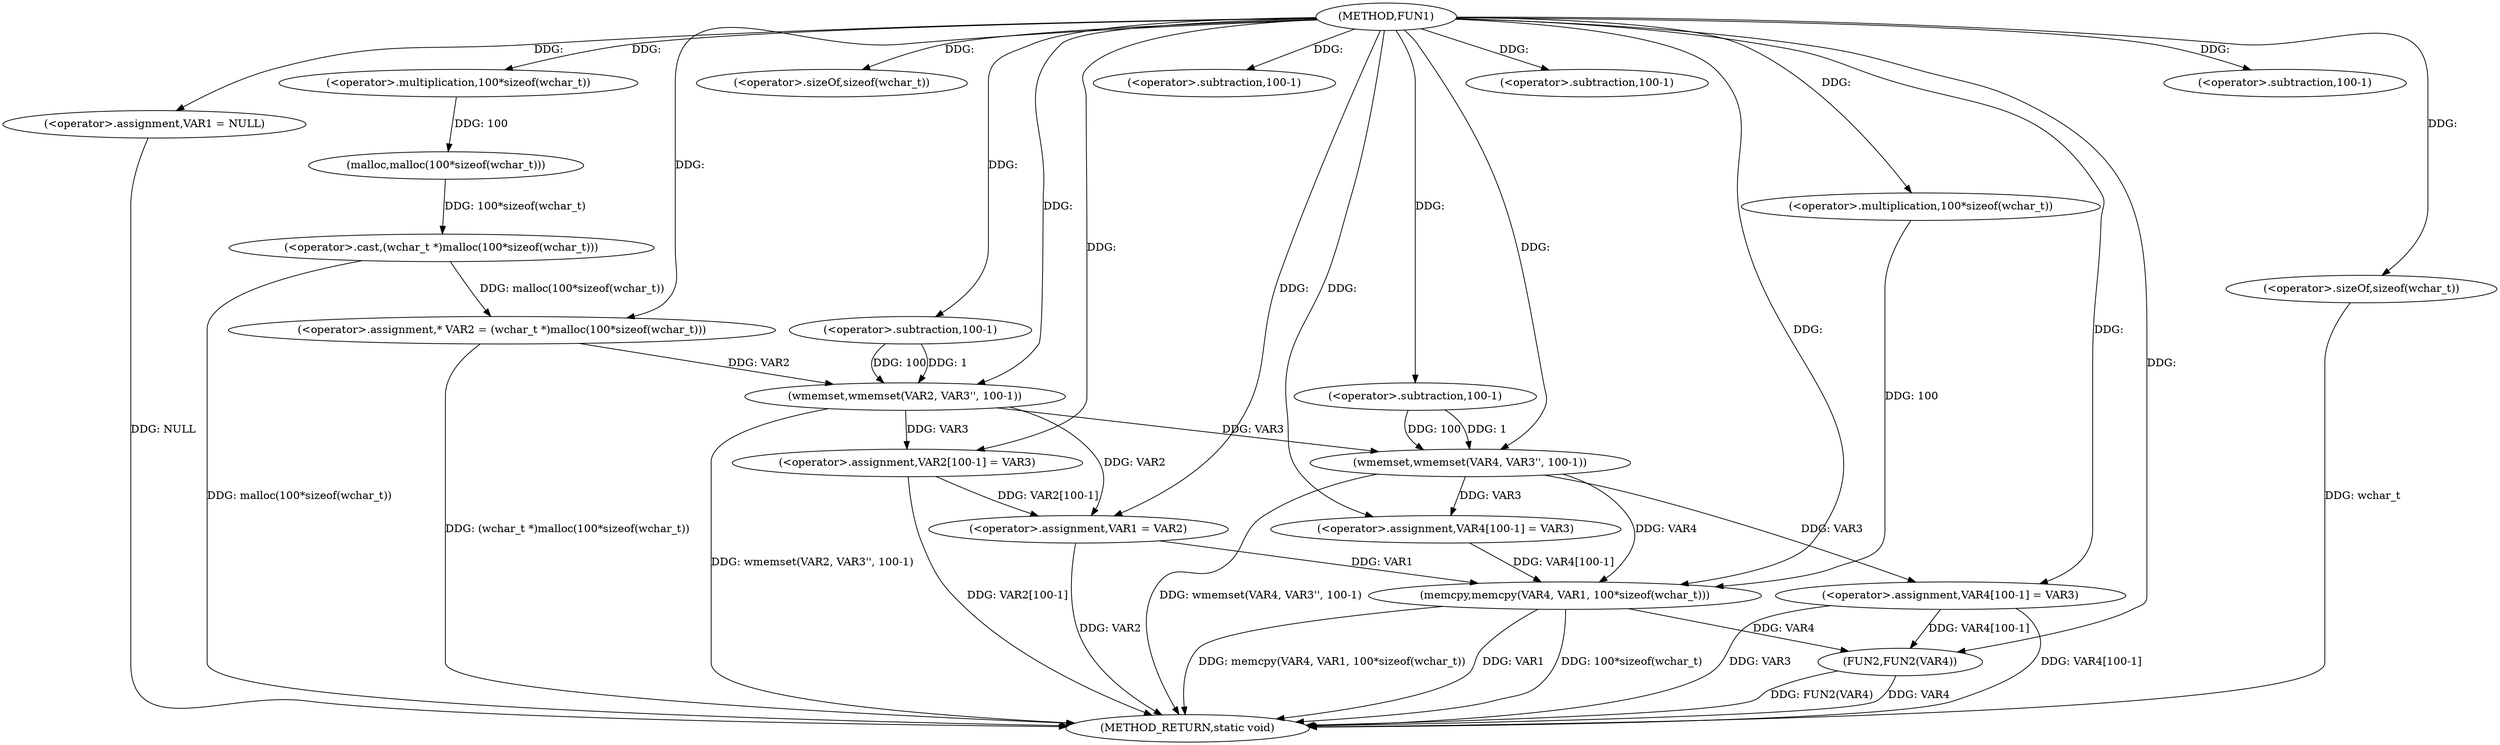 digraph FUN1 {  
"1000100" [label = "(METHOD,FUN1)" ]
"1000164" [label = "(METHOD_RETURN,static void)" ]
"1000103" [label = "(<operator>.assignment,VAR1 = NULL)" ]
"1000108" [label = "(<operator>.assignment,* VAR2 = (wchar_t *)malloc(100*sizeof(wchar_t)))" ]
"1000110" [label = "(<operator>.cast,(wchar_t *)malloc(100*sizeof(wchar_t)))" ]
"1000112" [label = "(malloc,malloc(100*sizeof(wchar_t)))" ]
"1000113" [label = "(<operator>.multiplication,100*sizeof(wchar_t))" ]
"1000115" [label = "(<operator>.sizeOf,sizeof(wchar_t))" ]
"1000117" [label = "(wmemset,wmemset(VAR2, VAR3'', 100-1))" ]
"1000120" [label = "(<operator>.subtraction,100-1)" ]
"1000123" [label = "(<operator>.assignment,VAR2[100-1] = VAR3)" ]
"1000126" [label = "(<operator>.subtraction,100-1)" ]
"1000130" [label = "(<operator>.assignment,VAR1 = VAR2)" ]
"1000135" [label = "(wmemset,wmemset(VAR4, VAR3'', 100-1))" ]
"1000138" [label = "(<operator>.subtraction,100-1)" ]
"1000141" [label = "(<operator>.assignment,VAR4[100-1] = VAR3)" ]
"1000144" [label = "(<operator>.subtraction,100-1)" ]
"1000148" [label = "(memcpy,memcpy(VAR4, VAR1, 100*sizeof(wchar_t)))" ]
"1000151" [label = "(<operator>.multiplication,100*sizeof(wchar_t))" ]
"1000153" [label = "(<operator>.sizeOf,sizeof(wchar_t))" ]
"1000155" [label = "(<operator>.assignment,VAR4[100-1] = VAR3)" ]
"1000158" [label = "(<operator>.subtraction,100-1)" ]
"1000162" [label = "(FUN2,FUN2(VAR4))" ]
  "1000117" -> "1000164"  [ label = "DDG: wmemset(VAR2, VAR3'', 100-1)"] 
  "1000148" -> "1000164"  [ label = "DDG: 100*sizeof(wchar_t)"] 
  "1000103" -> "1000164"  [ label = "DDG: NULL"] 
  "1000148" -> "1000164"  [ label = "DDG: memcpy(VAR4, VAR1, 100*sizeof(wchar_t))"] 
  "1000110" -> "1000164"  [ label = "DDG: malloc(100*sizeof(wchar_t))"] 
  "1000153" -> "1000164"  [ label = "DDG: wchar_t"] 
  "1000148" -> "1000164"  [ label = "DDG: VAR1"] 
  "1000155" -> "1000164"  [ label = "DDG: VAR4[100-1]"] 
  "1000155" -> "1000164"  [ label = "DDG: VAR3"] 
  "1000123" -> "1000164"  [ label = "DDG: VAR2[100-1]"] 
  "1000130" -> "1000164"  [ label = "DDG: VAR2"] 
  "1000135" -> "1000164"  [ label = "DDG: wmemset(VAR4, VAR3'', 100-1)"] 
  "1000108" -> "1000164"  [ label = "DDG: (wchar_t *)malloc(100*sizeof(wchar_t))"] 
  "1000162" -> "1000164"  [ label = "DDG: VAR4"] 
  "1000162" -> "1000164"  [ label = "DDG: FUN2(VAR4)"] 
  "1000100" -> "1000103"  [ label = "DDG: "] 
  "1000110" -> "1000108"  [ label = "DDG: malloc(100*sizeof(wchar_t))"] 
  "1000100" -> "1000108"  [ label = "DDG: "] 
  "1000112" -> "1000110"  [ label = "DDG: 100*sizeof(wchar_t)"] 
  "1000113" -> "1000112"  [ label = "DDG: 100"] 
  "1000100" -> "1000113"  [ label = "DDG: "] 
  "1000100" -> "1000115"  [ label = "DDG: "] 
  "1000108" -> "1000117"  [ label = "DDG: VAR2"] 
  "1000100" -> "1000117"  [ label = "DDG: "] 
  "1000120" -> "1000117"  [ label = "DDG: 100"] 
  "1000120" -> "1000117"  [ label = "DDG: 1"] 
  "1000100" -> "1000120"  [ label = "DDG: "] 
  "1000117" -> "1000123"  [ label = "DDG: VAR3"] 
  "1000100" -> "1000123"  [ label = "DDG: "] 
  "1000100" -> "1000126"  [ label = "DDG: "] 
  "1000117" -> "1000130"  [ label = "DDG: VAR2"] 
  "1000123" -> "1000130"  [ label = "DDG: VAR2[100-1]"] 
  "1000100" -> "1000130"  [ label = "DDG: "] 
  "1000100" -> "1000135"  [ label = "DDG: "] 
  "1000117" -> "1000135"  [ label = "DDG: VAR3"] 
  "1000138" -> "1000135"  [ label = "DDG: 100"] 
  "1000138" -> "1000135"  [ label = "DDG: 1"] 
  "1000100" -> "1000138"  [ label = "DDG: "] 
  "1000135" -> "1000141"  [ label = "DDG: VAR3"] 
  "1000100" -> "1000141"  [ label = "DDG: "] 
  "1000100" -> "1000144"  [ label = "DDG: "] 
  "1000141" -> "1000148"  [ label = "DDG: VAR4[100-1]"] 
  "1000135" -> "1000148"  [ label = "DDG: VAR4"] 
  "1000100" -> "1000148"  [ label = "DDG: "] 
  "1000130" -> "1000148"  [ label = "DDG: VAR1"] 
  "1000151" -> "1000148"  [ label = "DDG: 100"] 
  "1000100" -> "1000151"  [ label = "DDG: "] 
  "1000100" -> "1000153"  [ label = "DDG: "] 
  "1000100" -> "1000155"  [ label = "DDG: "] 
  "1000135" -> "1000155"  [ label = "DDG: VAR3"] 
  "1000100" -> "1000158"  [ label = "DDG: "] 
  "1000148" -> "1000162"  [ label = "DDG: VAR4"] 
  "1000155" -> "1000162"  [ label = "DDG: VAR4[100-1]"] 
  "1000100" -> "1000162"  [ label = "DDG: "] 
}
